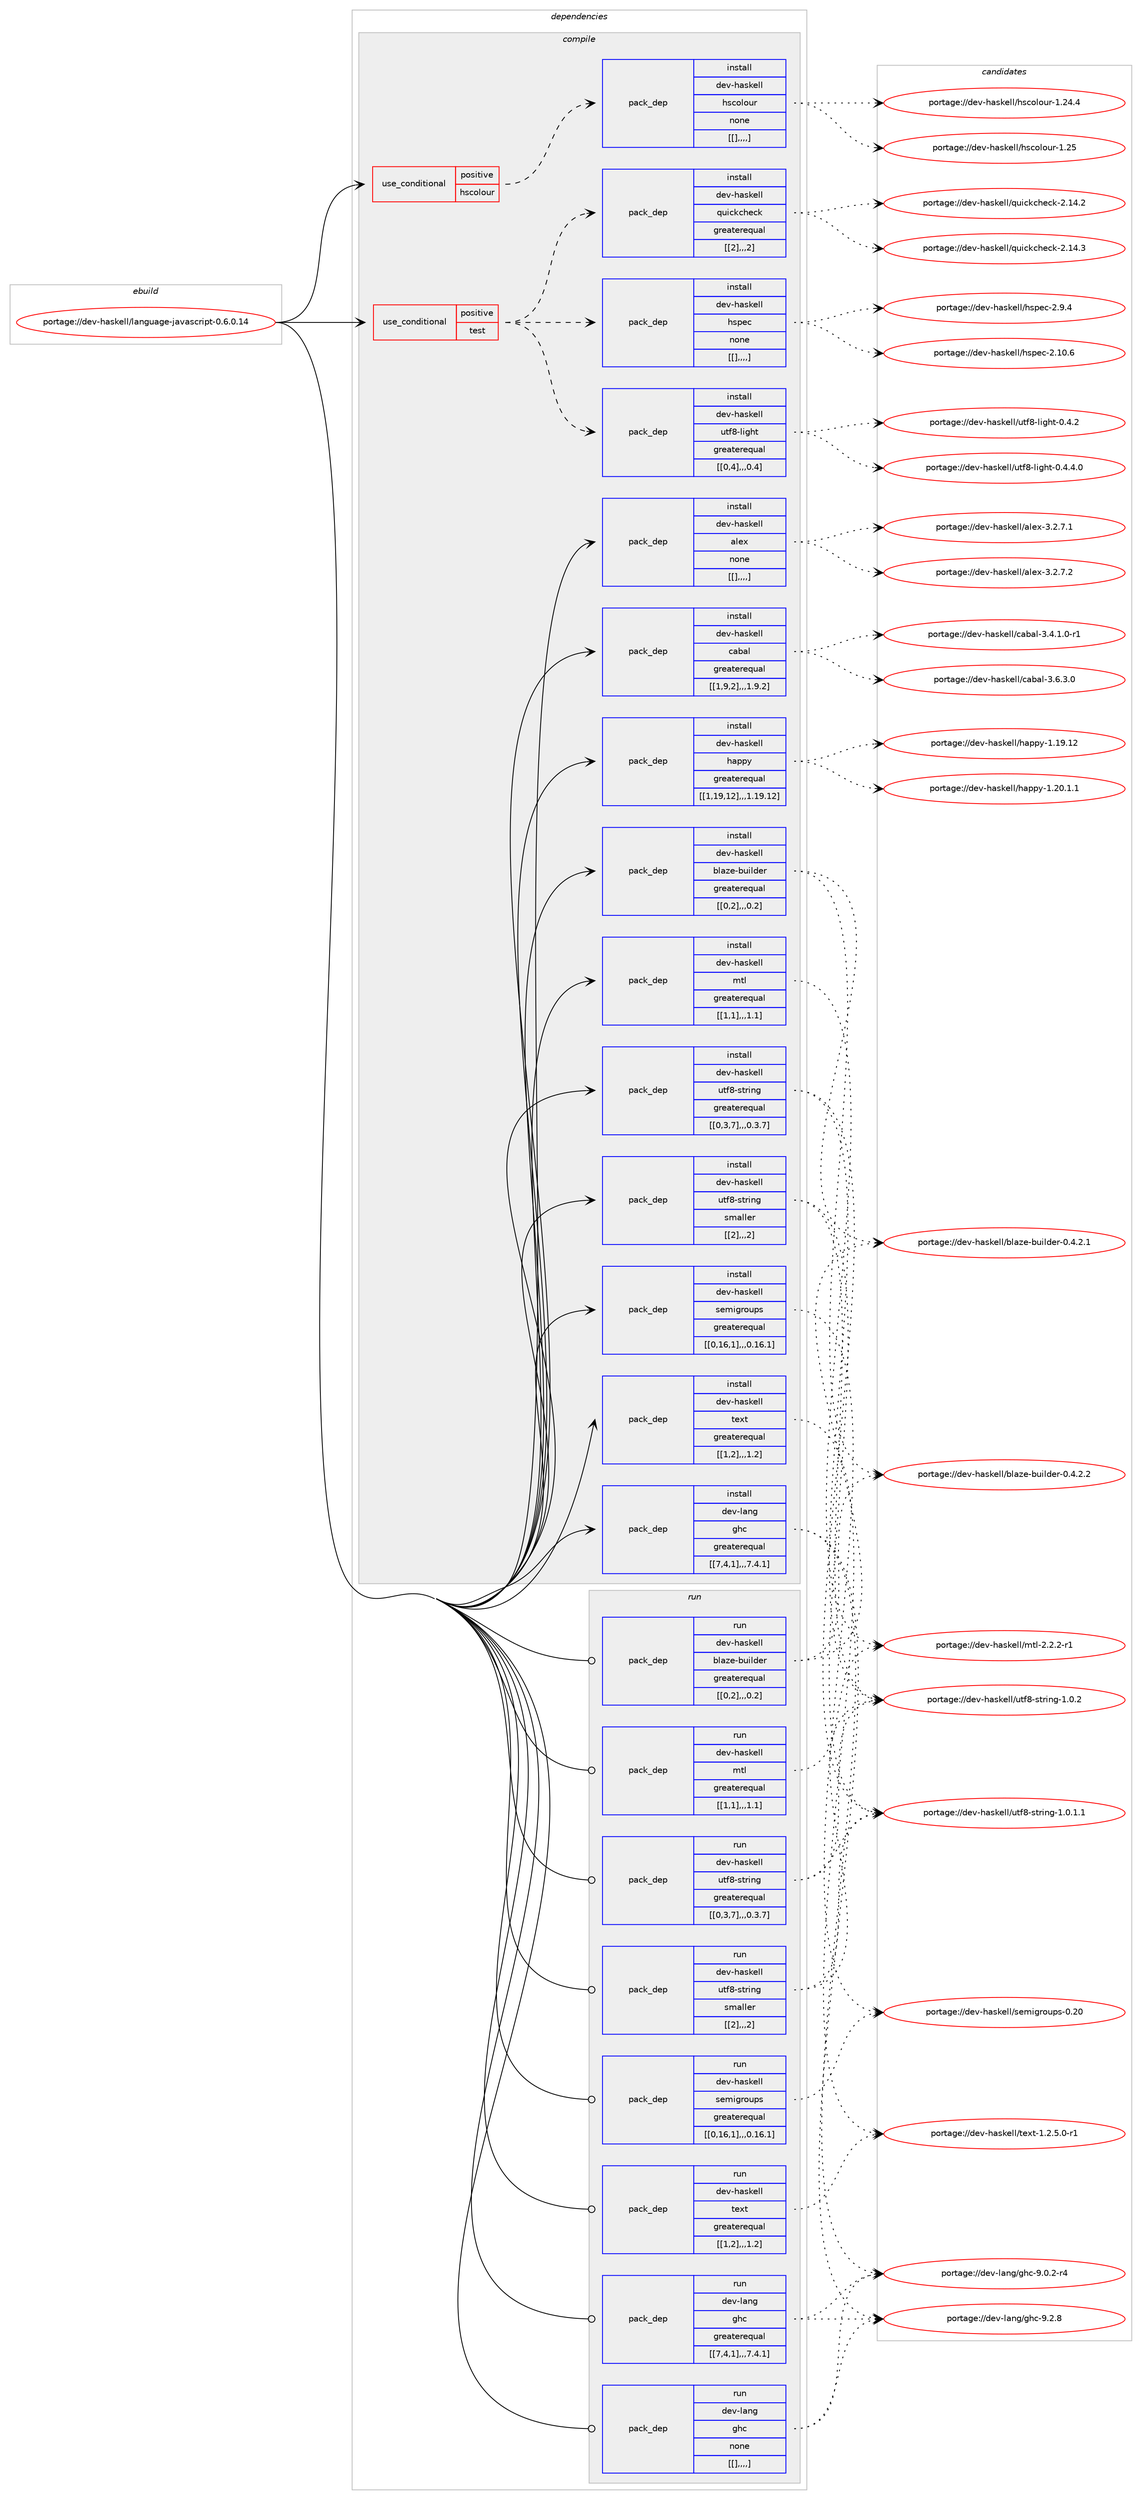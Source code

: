 digraph prolog {

# *************
# Graph options
# *************

newrank=true;
concentrate=true;
compound=true;
graph [rankdir=LR,fontname=Helvetica,fontsize=10,ranksep=1.5];#, ranksep=2.5, nodesep=0.2];
edge  [arrowhead=vee];
node  [fontname=Helvetica,fontsize=10];

# **********
# The ebuild
# **********

subgraph cluster_leftcol {
color=gray;
label=<<i>ebuild</i>>;
id [label="portage://dev-haskell/language-javascript-0.6.0.14", color=red, width=4, href="../dev-haskell/language-javascript-0.6.0.14.svg"];
}

# ****************
# The dependencies
# ****************

subgraph cluster_midcol {
color=gray;
label=<<i>dependencies</i>>;
subgraph cluster_compile {
fillcolor="#eeeeee";
style=filled;
label=<<i>compile</i>>;
subgraph cond21045 {
dependency83963 [label=<<TABLE BORDER="0" CELLBORDER="1" CELLSPACING="0" CELLPADDING="4"><TR><TD ROWSPAN="3" CELLPADDING="10">use_conditional</TD></TR><TR><TD>positive</TD></TR><TR><TD>hscolour</TD></TR></TABLE>>, shape=none, color=red];
subgraph pack61924 {
dependency83964 [label=<<TABLE BORDER="0" CELLBORDER="1" CELLSPACING="0" CELLPADDING="4" WIDTH="220"><TR><TD ROWSPAN="6" CELLPADDING="30">pack_dep</TD></TR><TR><TD WIDTH="110">install</TD></TR><TR><TD>dev-haskell</TD></TR><TR><TD>hscolour</TD></TR><TR><TD>none</TD></TR><TR><TD>[[],,,,]</TD></TR></TABLE>>, shape=none, color=blue];
}
dependency83963:e -> dependency83964:w [weight=20,style="dashed",arrowhead="vee"];
}
id:e -> dependency83963:w [weight=20,style="solid",arrowhead="vee"];
subgraph cond21046 {
dependency83965 [label=<<TABLE BORDER="0" CELLBORDER="1" CELLSPACING="0" CELLPADDING="4"><TR><TD ROWSPAN="3" CELLPADDING="10">use_conditional</TD></TR><TR><TD>positive</TD></TR><TR><TD>test</TD></TR></TABLE>>, shape=none, color=red];
subgraph pack61925 {
dependency83966 [label=<<TABLE BORDER="0" CELLBORDER="1" CELLSPACING="0" CELLPADDING="4" WIDTH="220"><TR><TD ROWSPAN="6" CELLPADDING="30">pack_dep</TD></TR><TR><TD WIDTH="110">install</TD></TR><TR><TD>dev-haskell</TD></TR><TR><TD>hspec</TD></TR><TR><TD>none</TD></TR><TR><TD>[[],,,,]</TD></TR></TABLE>>, shape=none, color=blue];
}
dependency83965:e -> dependency83966:w [weight=20,style="dashed",arrowhead="vee"];
subgraph pack61926 {
dependency83967 [label=<<TABLE BORDER="0" CELLBORDER="1" CELLSPACING="0" CELLPADDING="4" WIDTH="220"><TR><TD ROWSPAN="6" CELLPADDING="30">pack_dep</TD></TR><TR><TD WIDTH="110">install</TD></TR><TR><TD>dev-haskell</TD></TR><TR><TD>quickcheck</TD></TR><TR><TD>greaterequal</TD></TR><TR><TD>[[2],,,2]</TD></TR></TABLE>>, shape=none, color=blue];
}
dependency83965:e -> dependency83967:w [weight=20,style="dashed",arrowhead="vee"];
subgraph pack61927 {
dependency83968 [label=<<TABLE BORDER="0" CELLBORDER="1" CELLSPACING="0" CELLPADDING="4" WIDTH="220"><TR><TD ROWSPAN="6" CELLPADDING="30">pack_dep</TD></TR><TR><TD WIDTH="110">install</TD></TR><TR><TD>dev-haskell</TD></TR><TR><TD>utf8-light</TD></TR><TR><TD>greaterequal</TD></TR><TR><TD>[[0,4],,,0.4]</TD></TR></TABLE>>, shape=none, color=blue];
}
dependency83965:e -> dependency83968:w [weight=20,style="dashed",arrowhead="vee"];
}
id:e -> dependency83965:w [weight=20,style="solid",arrowhead="vee"];
subgraph pack61928 {
dependency83969 [label=<<TABLE BORDER="0" CELLBORDER="1" CELLSPACING="0" CELLPADDING="4" WIDTH="220"><TR><TD ROWSPAN="6" CELLPADDING="30">pack_dep</TD></TR><TR><TD WIDTH="110">install</TD></TR><TR><TD>dev-haskell</TD></TR><TR><TD>alex</TD></TR><TR><TD>none</TD></TR><TR><TD>[[],,,,]</TD></TR></TABLE>>, shape=none, color=blue];
}
id:e -> dependency83969:w [weight=20,style="solid",arrowhead="vee"];
subgraph pack61929 {
dependency83970 [label=<<TABLE BORDER="0" CELLBORDER="1" CELLSPACING="0" CELLPADDING="4" WIDTH="220"><TR><TD ROWSPAN="6" CELLPADDING="30">pack_dep</TD></TR><TR><TD WIDTH="110">install</TD></TR><TR><TD>dev-haskell</TD></TR><TR><TD>blaze-builder</TD></TR><TR><TD>greaterequal</TD></TR><TR><TD>[[0,2],,,0.2]</TD></TR></TABLE>>, shape=none, color=blue];
}
id:e -> dependency83970:w [weight=20,style="solid",arrowhead="vee"];
subgraph pack61930 {
dependency83971 [label=<<TABLE BORDER="0" CELLBORDER="1" CELLSPACING="0" CELLPADDING="4" WIDTH="220"><TR><TD ROWSPAN="6" CELLPADDING="30">pack_dep</TD></TR><TR><TD WIDTH="110">install</TD></TR><TR><TD>dev-haskell</TD></TR><TR><TD>cabal</TD></TR><TR><TD>greaterequal</TD></TR><TR><TD>[[1,9,2],,,1.9.2]</TD></TR></TABLE>>, shape=none, color=blue];
}
id:e -> dependency83971:w [weight=20,style="solid",arrowhead="vee"];
subgraph pack61931 {
dependency83972 [label=<<TABLE BORDER="0" CELLBORDER="1" CELLSPACING="0" CELLPADDING="4" WIDTH="220"><TR><TD ROWSPAN="6" CELLPADDING="30">pack_dep</TD></TR><TR><TD WIDTH="110">install</TD></TR><TR><TD>dev-haskell</TD></TR><TR><TD>happy</TD></TR><TR><TD>greaterequal</TD></TR><TR><TD>[[1,19,12],,,1.19.12]</TD></TR></TABLE>>, shape=none, color=blue];
}
id:e -> dependency83972:w [weight=20,style="solid",arrowhead="vee"];
subgraph pack61932 {
dependency83973 [label=<<TABLE BORDER="0" CELLBORDER="1" CELLSPACING="0" CELLPADDING="4" WIDTH="220"><TR><TD ROWSPAN="6" CELLPADDING="30">pack_dep</TD></TR><TR><TD WIDTH="110">install</TD></TR><TR><TD>dev-haskell</TD></TR><TR><TD>mtl</TD></TR><TR><TD>greaterequal</TD></TR><TR><TD>[[1,1],,,1.1]</TD></TR></TABLE>>, shape=none, color=blue];
}
id:e -> dependency83973:w [weight=20,style="solid",arrowhead="vee"];
subgraph pack61933 {
dependency83974 [label=<<TABLE BORDER="0" CELLBORDER="1" CELLSPACING="0" CELLPADDING="4" WIDTH="220"><TR><TD ROWSPAN="6" CELLPADDING="30">pack_dep</TD></TR><TR><TD WIDTH="110">install</TD></TR><TR><TD>dev-haskell</TD></TR><TR><TD>semigroups</TD></TR><TR><TD>greaterequal</TD></TR><TR><TD>[[0,16,1],,,0.16.1]</TD></TR></TABLE>>, shape=none, color=blue];
}
id:e -> dependency83974:w [weight=20,style="solid",arrowhead="vee"];
subgraph pack61934 {
dependency83975 [label=<<TABLE BORDER="0" CELLBORDER="1" CELLSPACING="0" CELLPADDING="4" WIDTH="220"><TR><TD ROWSPAN="6" CELLPADDING="30">pack_dep</TD></TR><TR><TD WIDTH="110">install</TD></TR><TR><TD>dev-haskell</TD></TR><TR><TD>text</TD></TR><TR><TD>greaterequal</TD></TR><TR><TD>[[1,2],,,1.2]</TD></TR></TABLE>>, shape=none, color=blue];
}
id:e -> dependency83975:w [weight=20,style="solid",arrowhead="vee"];
subgraph pack61935 {
dependency83976 [label=<<TABLE BORDER="0" CELLBORDER="1" CELLSPACING="0" CELLPADDING="4" WIDTH="220"><TR><TD ROWSPAN="6" CELLPADDING="30">pack_dep</TD></TR><TR><TD WIDTH="110">install</TD></TR><TR><TD>dev-haskell</TD></TR><TR><TD>utf8-string</TD></TR><TR><TD>greaterequal</TD></TR><TR><TD>[[0,3,7],,,0.3.7]</TD></TR></TABLE>>, shape=none, color=blue];
}
id:e -> dependency83976:w [weight=20,style="solid",arrowhead="vee"];
subgraph pack61936 {
dependency83977 [label=<<TABLE BORDER="0" CELLBORDER="1" CELLSPACING="0" CELLPADDING="4" WIDTH="220"><TR><TD ROWSPAN="6" CELLPADDING="30">pack_dep</TD></TR><TR><TD WIDTH="110">install</TD></TR><TR><TD>dev-haskell</TD></TR><TR><TD>utf8-string</TD></TR><TR><TD>smaller</TD></TR><TR><TD>[[2],,,2]</TD></TR></TABLE>>, shape=none, color=blue];
}
id:e -> dependency83977:w [weight=20,style="solid",arrowhead="vee"];
subgraph pack61937 {
dependency83978 [label=<<TABLE BORDER="0" CELLBORDER="1" CELLSPACING="0" CELLPADDING="4" WIDTH="220"><TR><TD ROWSPAN="6" CELLPADDING="30">pack_dep</TD></TR><TR><TD WIDTH="110">install</TD></TR><TR><TD>dev-lang</TD></TR><TR><TD>ghc</TD></TR><TR><TD>greaterequal</TD></TR><TR><TD>[[7,4,1],,,7.4.1]</TD></TR></TABLE>>, shape=none, color=blue];
}
id:e -> dependency83978:w [weight=20,style="solid",arrowhead="vee"];
}
subgraph cluster_compileandrun {
fillcolor="#eeeeee";
style=filled;
label=<<i>compile and run</i>>;
}
subgraph cluster_run {
fillcolor="#eeeeee";
style=filled;
label=<<i>run</i>>;
subgraph pack61938 {
dependency83979 [label=<<TABLE BORDER="0" CELLBORDER="1" CELLSPACING="0" CELLPADDING="4" WIDTH="220"><TR><TD ROWSPAN="6" CELLPADDING="30">pack_dep</TD></TR><TR><TD WIDTH="110">run</TD></TR><TR><TD>dev-haskell</TD></TR><TR><TD>blaze-builder</TD></TR><TR><TD>greaterequal</TD></TR><TR><TD>[[0,2],,,0.2]</TD></TR></TABLE>>, shape=none, color=blue];
}
id:e -> dependency83979:w [weight=20,style="solid",arrowhead="odot"];
subgraph pack61939 {
dependency83980 [label=<<TABLE BORDER="0" CELLBORDER="1" CELLSPACING="0" CELLPADDING="4" WIDTH="220"><TR><TD ROWSPAN="6" CELLPADDING="30">pack_dep</TD></TR><TR><TD WIDTH="110">run</TD></TR><TR><TD>dev-haskell</TD></TR><TR><TD>mtl</TD></TR><TR><TD>greaterequal</TD></TR><TR><TD>[[1,1],,,1.1]</TD></TR></TABLE>>, shape=none, color=blue];
}
id:e -> dependency83980:w [weight=20,style="solid",arrowhead="odot"];
subgraph pack61940 {
dependency83981 [label=<<TABLE BORDER="0" CELLBORDER="1" CELLSPACING="0" CELLPADDING="4" WIDTH="220"><TR><TD ROWSPAN="6" CELLPADDING="30">pack_dep</TD></TR><TR><TD WIDTH="110">run</TD></TR><TR><TD>dev-haskell</TD></TR><TR><TD>semigroups</TD></TR><TR><TD>greaterequal</TD></TR><TR><TD>[[0,16,1],,,0.16.1]</TD></TR></TABLE>>, shape=none, color=blue];
}
id:e -> dependency83981:w [weight=20,style="solid",arrowhead="odot"];
subgraph pack61941 {
dependency83982 [label=<<TABLE BORDER="0" CELLBORDER="1" CELLSPACING="0" CELLPADDING="4" WIDTH="220"><TR><TD ROWSPAN="6" CELLPADDING="30">pack_dep</TD></TR><TR><TD WIDTH="110">run</TD></TR><TR><TD>dev-haskell</TD></TR><TR><TD>text</TD></TR><TR><TD>greaterequal</TD></TR><TR><TD>[[1,2],,,1.2]</TD></TR></TABLE>>, shape=none, color=blue];
}
id:e -> dependency83982:w [weight=20,style="solid",arrowhead="odot"];
subgraph pack61942 {
dependency83983 [label=<<TABLE BORDER="0" CELLBORDER="1" CELLSPACING="0" CELLPADDING="4" WIDTH="220"><TR><TD ROWSPAN="6" CELLPADDING="30">pack_dep</TD></TR><TR><TD WIDTH="110">run</TD></TR><TR><TD>dev-haskell</TD></TR><TR><TD>utf8-string</TD></TR><TR><TD>greaterequal</TD></TR><TR><TD>[[0,3,7],,,0.3.7]</TD></TR></TABLE>>, shape=none, color=blue];
}
id:e -> dependency83983:w [weight=20,style="solid",arrowhead="odot"];
subgraph pack61943 {
dependency83984 [label=<<TABLE BORDER="0" CELLBORDER="1" CELLSPACING="0" CELLPADDING="4" WIDTH="220"><TR><TD ROWSPAN="6" CELLPADDING="30">pack_dep</TD></TR><TR><TD WIDTH="110">run</TD></TR><TR><TD>dev-haskell</TD></TR><TR><TD>utf8-string</TD></TR><TR><TD>smaller</TD></TR><TR><TD>[[2],,,2]</TD></TR></TABLE>>, shape=none, color=blue];
}
id:e -> dependency83984:w [weight=20,style="solid",arrowhead="odot"];
subgraph pack61944 {
dependency83985 [label=<<TABLE BORDER="0" CELLBORDER="1" CELLSPACING="0" CELLPADDING="4" WIDTH="220"><TR><TD ROWSPAN="6" CELLPADDING="30">pack_dep</TD></TR><TR><TD WIDTH="110">run</TD></TR><TR><TD>dev-lang</TD></TR><TR><TD>ghc</TD></TR><TR><TD>greaterequal</TD></TR><TR><TD>[[7,4,1],,,7.4.1]</TD></TR></TABLE>>, shape=none, color=blue];
}
id:e -> dependency83985:w [weight=20,style="solid",arrowhead="odot"];
subgraph pack61945 {
dependency83986 [label=<<TABLE BORDER="0" CELLBORDER="1" CELLSPACING="0" CELLPADDING="4" WIDTH="220"><TR><TD ROWSPAN="6" CELLPADDING="30">pack_dep</TD></TR><TR><TD WIDTH="110">run</TD></TR><TR><TD>dev-lang</TD></TR><TR><TD>ghc</TD></TR><TR><TD>none</TD></TR><TR><TD>[[],,,,]</TD></TR></TABLE>>, shape=none, color=blue];
}
id:e -> dependency83986:w [weight=20,style="solid",arrowhead="odot"];
}
}

# **************
# The candidates
# **************

subgraph cluster_choices {
rank=same;
color=gray;
label=<<i>candidates</i>>;

subgraph choice61924 {
color=black;
nodesep=1;
choice100101118451049711510710110810847104115991111081111171144549465053 [label="portage://dev-haskell/hscolour-1.25", color=red, width=4,href="../dev-haskell/hscolour-1.25.svg"];
choice1001011184510497115107101108108471041159911110811111711445494650524652 [label="portage://dev-haskell/hscolour-1.24.4", color=red, width=4,href="../dev-haskell/hscolour-1.24.4.svg"];
dependency83964:e -> choice100101118451049711510710110810847104115991111081111171144549465053:w [style=dotted,weight="100"];
dependency83964:e -> choice1001011184510497115107101108108471041159911110811111711445494650524652:w [style=dotted,weight="100"];
}
subgraph choice61925 {
color=black;
nodesep=1;
choice1001011184510497115107101108108471041151121019945504649484654 [label="portage://dev-haskell/hspec-2.10.6", color=red, width=4,href="../dev-haskell/hspec-2.10.6.svg"];
choice10010111845104971151071011081084710411511210199455046574652 [label="portage://dev-haskell/hspec-2.9.4", color=red, width=4,href="../dev-haskell/hspec-2.9.4.svg"];
dependency83966:e -> choice1001011184510497115107101108108471041151121019945504649484654:w [style=dotted,weight="100"];
dependency83966:e -> choice10010111845104971151071011081084710411511210199455046574652:w [style=dotted,weight="100"];
}
subgraph choice61926 {
color=black;
nodesep=1;
choice10010111845104971151071011081084711311710599107991041019910745504649524651 [label="portage://dev-haskell/quickcheck-2.14.3", color=red, width=4,href="../dev-haskell/quickcheck-2.14.3.svg"];
choice10010111845104971151071011081084711311710599107991041019910745504649524650 [label="portage://dev-haskell/quickcheck-2.14.2", color=red, width=4,href="../dev-haskell/quickcheck-2.14.2.svg"];
dependency83967:e -> choice10010111845104971151071011081084711311710599107991041019910745504649524651:w [style=dotted,weight="100"];
dependency83967:e -> choice10010111845104971151071011081084711311710599107991041019910745504649524650:w [style=dotted,weight="100"];
}
subgraph choice61927 {
color=black;
nodesep=1;
choice10010111845104971151071011081084711711610256451081051031041164548465246524648 [label="portage://dev-haskell/utf8-light-0.4.4.0", color=red, width=4,href="../dev-haskell/utf8-light-0.4.4.0.svg"];
choice1001011184510497115107101108108471171161025645108105103104116454846524650 [label="portage://dev-haskell/utf8-light-0.4.2", color=red, width=4,href="../dev-haskell/utf8-light-0.4.2.svg"];
dependency83968:e -> choice10010111845104971151071011081084711711610256451081051031041164548465246524648:w [style=dotted,weight="100"];
dependency83968:e -> choice1001011184510497115107101108108471171161025645108105103104116454846524650:w [style=dotted,weight="100"];
}
subgraph choice61928 {
color=black;
nodesep=1;
choice100101118451049711510710110810847971081011204551465046554650 [label="portage://dev-haskell/alex-3.2.7.2", color=red, width=4,href="../dev-haskell/alex-3.2.7.2.svg"];
choice100101118451049711510710110810847971081011204551465046554649 [label="portage://dev-haskell/alex-3.2.7.1", color=red, width=4,href="../dev-haskell/alex-3.2.7.1.svg"];
dependency83969:e -> choice100101118451049711510710110810847971081011204551465046554650:w [style=dotted,weight="100"];
dependency83969:e -> choice100101118451049711510710110810847971081011204551465046554649:w [style=dotted,weight="100"];
}
subgraph choice61929 {
color=black;
nodesep=1;
choice100101118451049711510710110810847981089712210145981171051081001011144548465246504650 [label="portage://dev-haskell/blaze-builder-0.4.2.2", color=red, width=4,href="../dev-haskell/blaze-builder-0.4.2.2.svg"];
choice100101118451049711510710110810847981089712210145981171051081001011144548465246504649 [label="portage://dev-haskell/blaze-builder-0.4.2.1", color=red, width=4,href="../dev-haskell/blaze-builder-0.4.2.1.svg"];
dependency83970:e -> choice100101118451049711510710110810847981089712210145981171051081001011144548465246504650:w [style=dotted,weight="100"];
dependency83970:e -> choice100101118451049711510710110810847981089712210145981171051081001011144548465246504649:w [style=dotted,weight="100"];
}
subgraph choice61930 {
color=black;
nodesep=1;
choice100101118451049711510710110810847999798971084551465446514648 [label="portage://dev-haskell/cabal-3.6.3.0", color=red, width=4,href="../dev-haskell/cabal-3.6.3.0.svg"];
choice1001011184510497115107101108108479997989710845514652464946484511449 [label="portage://dev-haskell/cabal-3.4.1.0-r1", color=red, width=4,href="../dev-haskell/cabal-3.4.1.0-r1.svg"];
dependency83971:e -> choice100101118451049711510710110810847999798971084551465446514648:w [style=dotted,weight="100"];
dependency83971:e -> choice1001011184510497115107101108108479997989710845514652464946484511449:w [style=dotted,weight="100"];
}
subgraph choice61931 {
color=black;
nodesep=1;
choice10010111845104971151071011081084710497112112121454946504846494649 [label="portage://dev-haskell/happy-1.20.1.1", color=red, width=4,href="../dev-haskell/happy-1.20.1.1.svg"];
choice100101118451049711510710110810847104971121121214549464957464950 [label="portage://dev-haskell/happy-1.19.12", color=red, width=4,href="../dev-haskell/happy-1.19.12.svg"];
dependency83972:e -> choice10010111845104971151071011081084710497112112121454946504846494649:w [style=dotted,weight="100"];
dependency83972:e -> choice100101118451049711510710110810847104971121121214549464957464950:w [style=dotted,weight="100"];
}
subgraph choice61932 {
color=black;
nodesep=1;
choice1001011184510497115107101108108471091161084550465046504511449 [label="portage://dev-haskell/mtl-2.2.2-r1", color=red, width=4,href="../dev-haskell/mtl-2.2.2-r1.svg"];
dependency83973:e -> choice1001011184510497115107101108108471091161084550465046504511449:w [style=dotted,weight="100"];
}
subgraph choice61933 {
color=black;
nodesep=1;
choice1001011184510497115107101108108471151011091051031141111171121154548465048 [label="portage://dev-haskell/semigroups-0.20", color=red, width=4,href="../dev-haskell/semigroups-0.20.svg"];
dependency83974:e -> choice1001011184510497115107101108108471151011091051031141111171121154548465048:w [style=dotted,weight="100"];
}
subgraph choice61934 {
color=black;
nodesep=1;
choice10010111845104971151071011081084711610112011645494650465346484511449 [label="portage://dev-haskell/text-1.2.5.0-r1", color=red, width=4,href="../dev-haskell/text-1.2.5.0-r1.svg"];
dependency83975:e -> choice10010111845104971151071011081084711610112011645494650465346484511449:w [style=dotted,weight="100"];
}
subgraph choice61935 {
color=black;
nodesep=1;
choice1001011184510497115107101108108471171161025645115116114105110103454946484650 [label="portage://dev-haskell/utf8-string-1.0.2", color=red, width=4,href="../dev-haskell/utf8-string-1.0.2.svg"];
choice10010111845104971151071011081084711711610256451151161141051101034549464846494649 [label="portage://dev-haskell/utf8-string-1.0.1.1", color=red, width=4,href="../dev-haskell/utf8-string-1.0.1.1.svg"];
dependency83976:e -> choice1001011184510497115107101108108471171161025645115116114105110103454946484650:w [style=dotted,weight="100"];
dependency83976:e -> choice10010111845104971151071011081084711711610256451151161141051101034549464846494649:w [style=dotted,weight="100"];
}
subgraph choice61936 {
color=black;
nodesep=1;
choice1001011184510497115107101108108471171161025645115116114105110103454946484650 [label="portage://dev-haskell/utf8-string-1.0.2", color=red, width=4,href="../dev-haskell/utf8-string-1.0.2.svg"];
choice10010111845104971151071011081084711711610256451151161141051101034549464846494649 [label="portage://dev-haskell/utf8-string-1.0.1.1", color=red, width=4,href="../dev-haskell/utf8-string-1.0.1.1.svg"];
dependency83977:e -> choice1001011184510497115107101108108471171161025645115116114105110103454946484650:w [style=dotted,weight="100"];
dependency83977:e -> choice10010111845104971151071011081084711711610256451151161141051101034549464846494649:w [style=dotted,weight="100"];
}
subgraph choice61937 {
color=black;
nodesep=1;
choice10010111845108971101034710310499455746504656 [label="portage://dev-lang/ghc-9.2.8", color=red, width=4,href="../dev-lang/ghc-9.2.8.svg"];
choice100101118451089711010347103104994557464846504511452 [label="portage://dev-lang/ghc-9.0.2-r4", color=red, width=4,href="../dev-lang/ghc-9.0.2-r4.svg"];
dependency83978:e -> choice10010111845108971101034710310499455746504656:w [style=dotted,weight="100"];
dependency83978:e -> choice100101118451089711010347103104994557464846504511452:w [style=dotted,weight="100"];
}
subgraph choice61938 {
color=black;
nodesep=1;
choice100101118451049711510710110810847981089712210145981171051081001011144548465246504650 [label="portage://dev-haskell/blaze-builder-0.4.2.2", color=red, width=4,href="../dev-haskell/blaze-builder-0.4.2.2.svg"];
choice100101118451049711510710110810847981089712210145981171051081001011144548465246504649 [label="portage://dev-haskell/blaze-builder-0.4.2.1", color=red, width=4,href="../dev-haskell/blaze-builder-0.4.2.1.svg"];
dependency83979:e -> choice100101118451049711510710110810847981089712210145981171051081001011144548465246504650:w [style=dotted,weight="100"];
dependency83979:e -> choice100101118451049711510710110810847981089712210145981171051081001011144548465246504649:w [style=dotted,weight="100"];
}
subgraph choice61939 {
color=black;
nodesep=1;
choice1001011184510497115107101108108471091161084550465046504511449 [label="portage://dev-haskell/mtl-2.2.2-r1", color=red, width=4,href="../dev-haskell/mtl-2.2.2-r1.svg"];
dependency83980:e -> choice1001011184510497115107101108108471091161084550465046504511449:w [style=dotted,weight="100"];
}
subgraph choice61940 {
color=black;
nodesep=1;
choice1001011184510497115107101108108471151011091051031141111171121154548465048 [label="portage://dev-haskell/semigroups-0.20", color=red, width=4,href="../dev-haskell/semigroups-0.20.svg"];
dependency83981:e -> choice1001011184510497115107101108108471151011091051031141111171121154548465048:w [style=dotted,weight="100"];
}
subgraph choice61941 {
color=black;
nodesep=1;
choice10010111845104971151071011081084711610112011645494650465346484511449 [label="portage://dev-haskell/text-1.2.5.0-r1", color=red, width=4,href="../dev-haskell/text-1.2.5.0-r1.svg"];
dependency83982:e -> choice10010111845104971151071011081084711610112011645494650465346484511449:w [style=dotted,weight="100"];
}
subgraph choice61942 {
color=black;
nodesep=1;
choice1001011184510497115107101108108471171161025645115116114105110103454946484650 [label="portage://dev-haskell/utf8-string-1.0.2", color=red, width=4,href="../dev-haskell/utf8-string-1.0.2.svg"];
choice10010111845104971151071011081084711711610256451151161141051101034549464846494649 [label="portage://dev-haskell/utf8-string-1.0.1.1", color=red, width=4,href="../dev-haskell/utf8-string-1.0.1.1.svg"];
dependency83983:e -> choice1001011184510497115107101108108471171161025645115116114105110103454946484650:w [style=dotted,weight="100"];
dependency83983:e -> choice10010111845104971151071011081084711711610256451151161141051101034549464846494649:w [style=dotted,weight="100"];
}
subgraph choice61943 {
color=black;
nodesep=1;
choice1001011184510497115107101108108471171161025645115116114105110103454946484650 [label="portage://dev-haskell/utf8-string-1.0.2", color=red, width=4,href="../dev-haskell/utf8-string-1.0.2.svg"];
choice10010111845104971151071011081084711711610256451151161141051101034549464846494649 [label="portage://dev-haskell/utf8-string-1.0.1.1", color=red, width=4,href="../dev-haskell/utf8-string-1.0.1.1.svg"];
dependency83984:e -> choice1001011184510497115107101108108471171161025645115116114105110103454946484650:w [style=dotted,weight="100"];
dependency83984:e -> choice10010111845104971151071011081084711711610256451151161141051101034549464846494649:w [style=dotted,weight="100"];
}
subgraph choice61944 {
color=black;
nodesep=1;
choice10010111845108971101034710310499455746504656 [label="portage://dev-lang/ghc-9.2.8", color=red, width=4,href="../dev-lang/ghc-9.2.8.svg"];
choice100101118451089711010347103104994557464846504511452 [label="portage://dev-lang/ghc-9.0.2-r4", color=red, width=4,href="../dev-lang/ghc-9.0.2-r4.svg"];
dependency83985:e -> choice10010111845108971101034710310499455746504656:w [style=dotted,weight="100"];
dependency83985:e -> choice100101118451089711010347103104994557464846504511452:w [style=dotted,weight="100"];
}
subgraph choice61945 {
color=black;
nodesep=1;
choice10010111845108971101034710310499455746504656 [label="portage://dev-lang/ghc-9.2.8", color=red, width=4,href="../dev-lang/ghc-9.2.8.svg"];
choice100101118451089711010347103104994557464846504511452 [label="portage://dev-lang/ghc-9.0.2-r4", color=red, width=4,href="../dev-lang/ghc-9.0.2-r4.svg"];
dependency83986:e -> choice10010111845108971101034710310499455746504656:w [style=dotted,weight="100"];
dependency83986:e -> choice100101118451089711010347103104994557464846504511452:w [style=dotted,weight="100"];
}
}

}
